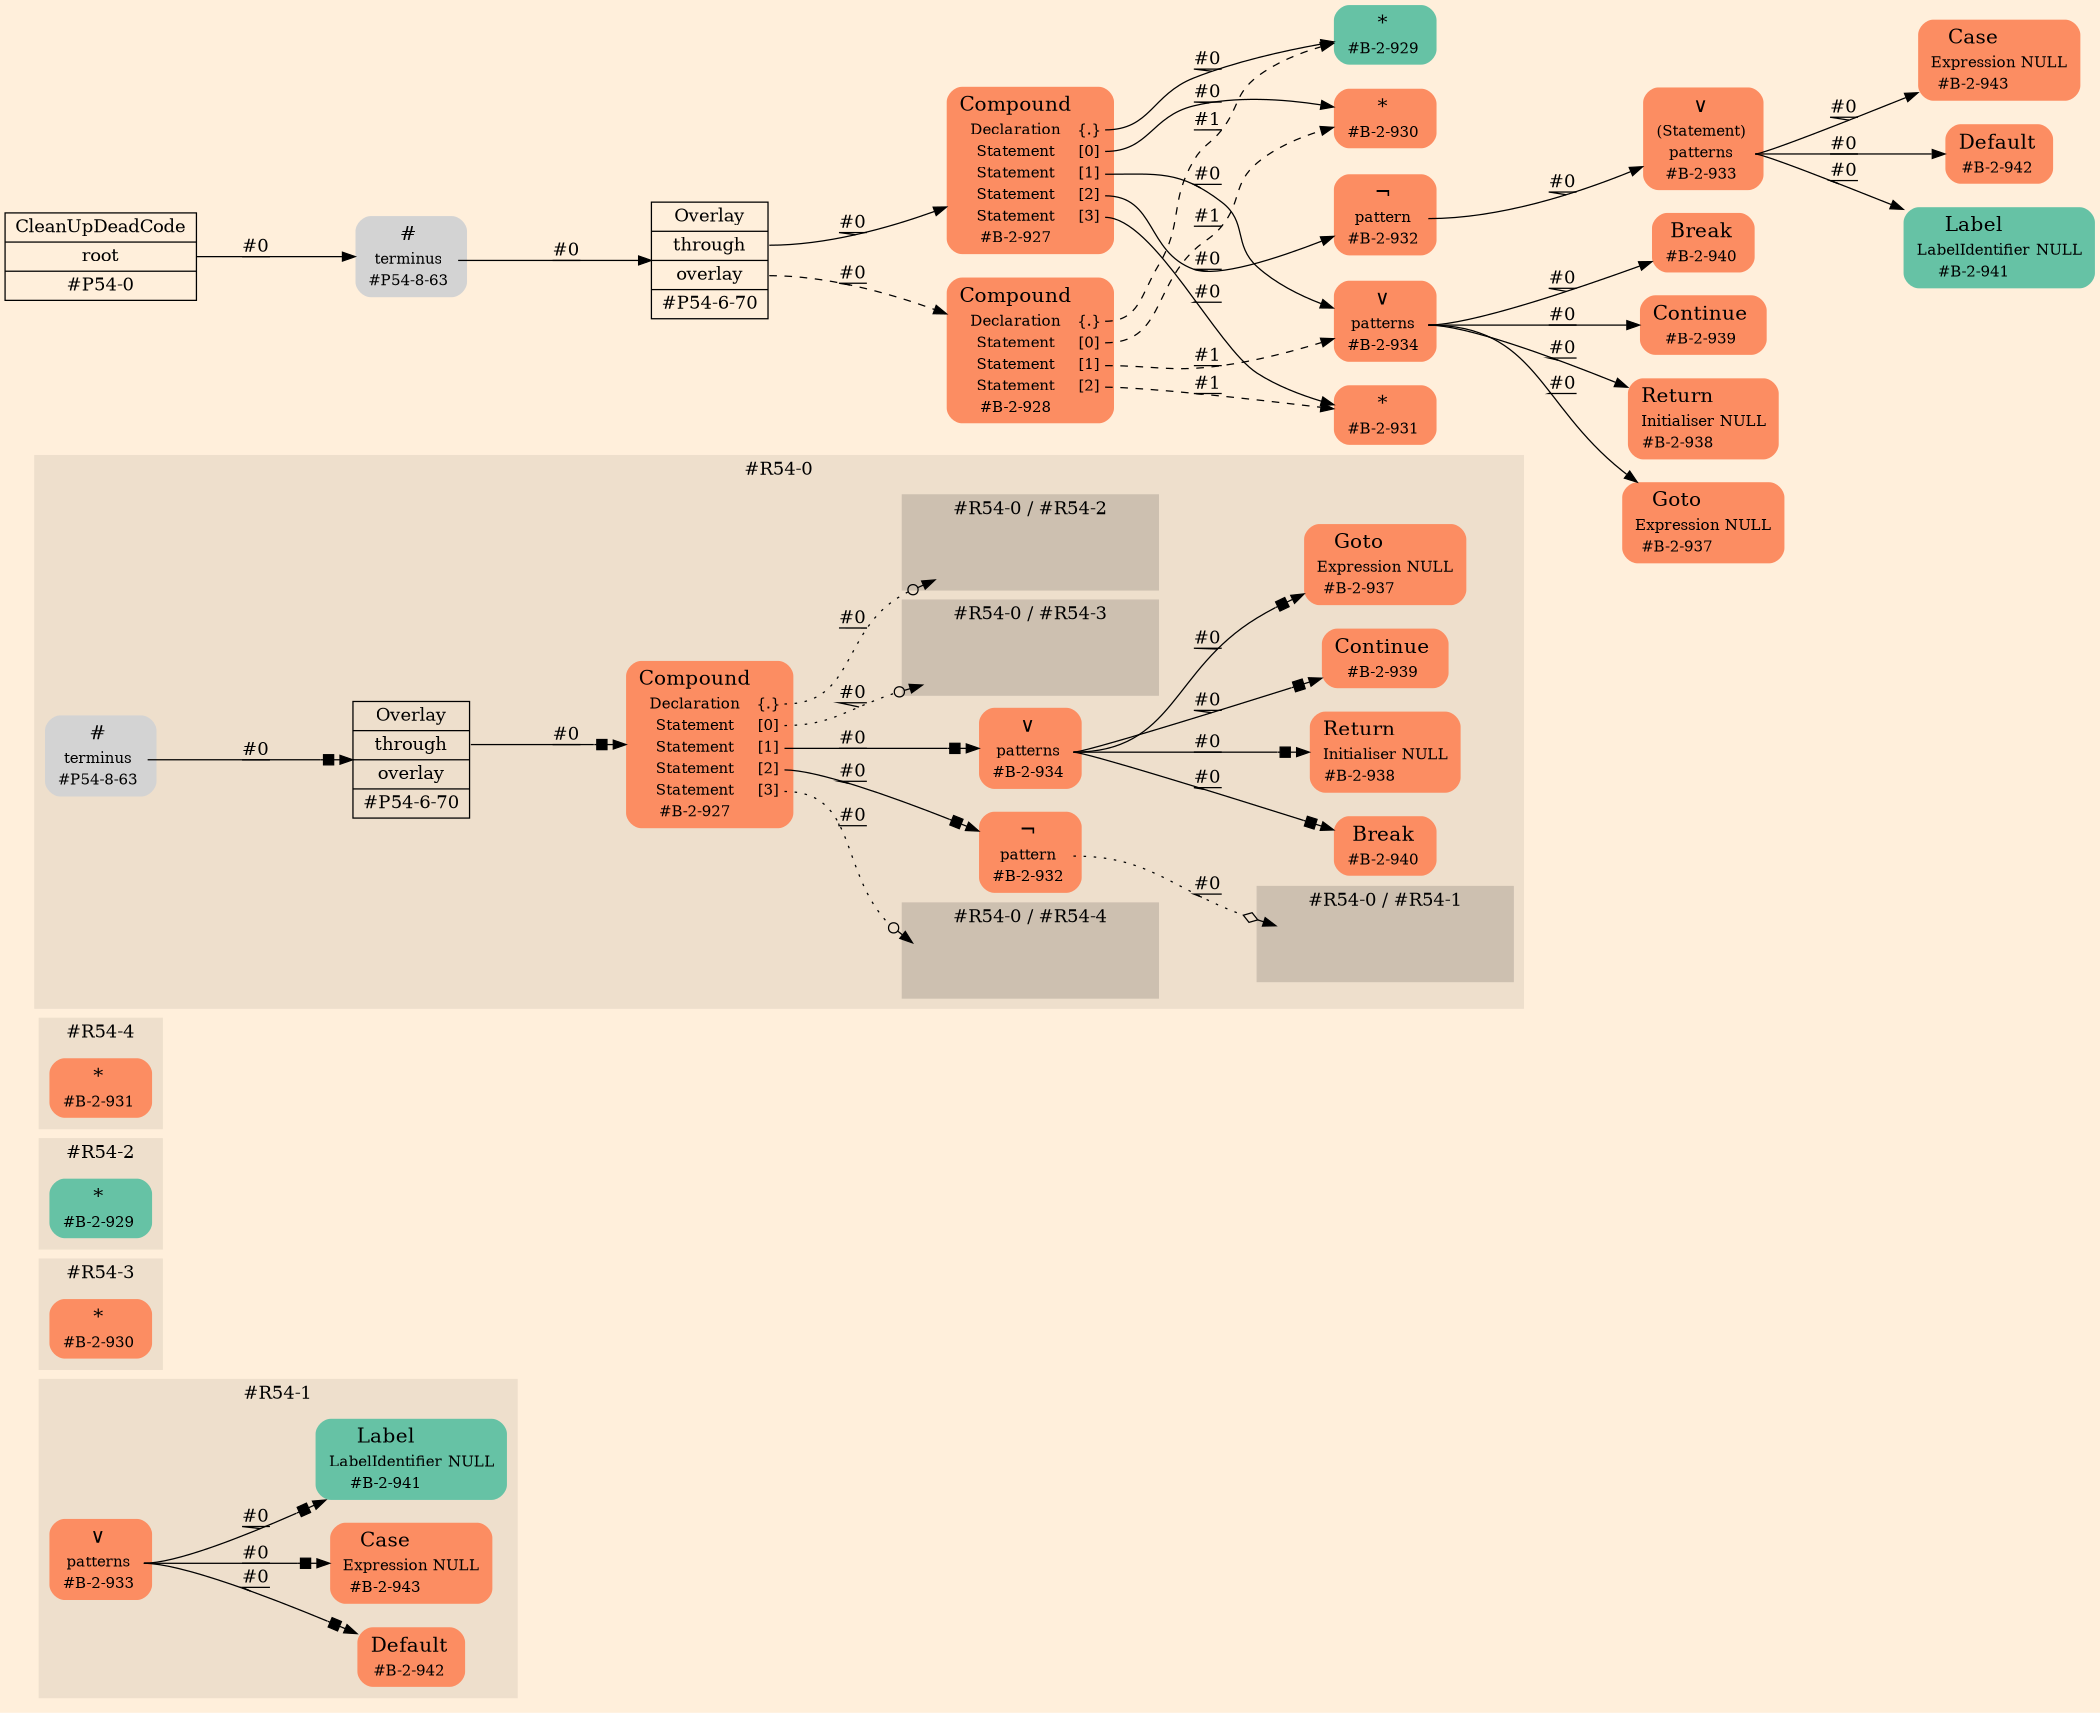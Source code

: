 digraph Inferno {
graph [
    rankdir = "LR"
    ranksep = 1.0
    size = "14,20"
    bgcolor = antiquewhite1
    color = black
    fontcolor = black
];
node [
];

// -------------------- figure #R54-1 --------------------
subgraph "cluster#R54-1" {
    label = "#R54-1"
    style = "filled"
    color = antiquewhite2
    "#R54-1 / #B-2-941" [
        shape = "plaintext"
        fillcolor = "/set28/1"
        label = <<TABLE BORDER="0" CELLBORDER="0" CELLSPACING="0">
         <TR><TD><FONT POINT-SIZE="16.0">Label</FONT></TD><TD></TD></TR>
         <TR><TD>LabelIdentifier</TD><TD PORT="port0">NULL</TD></TR>
         <TR><TD>#B-2-941</TD><TD PORT="port1"></TD></TR>
        </TABLE>>
        style = "rounded,filled"
        fontsize = "12"
    ];
    
    "#R54-1 / #B-2-942" [
        shape = "plaintext"
        fillcolor = "/set28/2"
        label = <<TABLE BORDER="0" CELLBORDER="0" CELLSPACING="0">
         <TR><TD><FONT POINT-SIZE="16.0">Default</FONT></TD><TD></TD></TR>
         <TR><TD>#B-2-942</TD><TD PORT="port0"></TD></TR>
        </TABLE>>
        style = "rounded,filled"
        fontsize = "12"
    ];
    
    "#R54-1 / #B-2-933" [
        shape = "plaintext"
        fillcolor = "/set28/2"
        label = <<TABLE BORDER="0" CELLBORDER="0" CELLSPACING="0">
         <TR><TD><FONT POINT-SIZE="16.0">∨</FONT></TD><TD></TD></TR>
         <TR><TD>patterns</TD><TD PORT="port0"></TD></TR>
         <TR><TD>#B-2-933</TD><TD PORT="port1"></TD></TR>
        </TABLE>>
        style = "rounded,filled"
        fontsize = "12"
    ];
    
    "#R54-1 / #B-2-943" [
        shape = "plaintext"
        fillcolor = "/set28/2"
        label = <<TABLE BORDER="0" CELLBORDER="0" CELLSPACING="0">
         <TR><TD><FONT POINT-SIZE="16.0">Case</FONT></TD><TD></TD></TR>
         <TR><TD>Expression</TD><TD PORT="port0">NULL</TD></TR>
         <TR><TD>#B-2-943</TD><TD PORT="port1"></TD></TR>
        </TABLE>>
        style = "rounded,filled"
        fontsize = "12"
    ];
    
}


// -------------------- figure #R54-3 --------------------
subgraph "cluster#R54-3" {
    label = "#R54-3"
    style = "filled"
    color = antiquewhite2
    "#R54-3 / #B-2-930" [
        shape = "plaintext"
        fillcolor = "/set28/2"
        label = <<TABLE BORDER="0" CELLBORDER="0" CELLSPACING="0">
         <TR><TD><FONT POINT-SIZE="16.0">*</FONT></TD><TD></TD></TR>
         <TR><TD>#B-2-930</TD><TD PORT="port0"></TD></TR>
        </TABLE>>
        style = "rounded,filled"
        fontsize = "12"
    ];
    
}


// -------------------- figure #R54-2 --------------------
subgraph "cluster#R54-2" {
    label = "#R54-2"
    style = "filled"
    color = antiquewhite2
    "#R54-2 / #B-2-929" [
        shape = "plaintext"
        fillcolor = "/set28/1"
        label = <<TABLE BORDER="0" CELLBORDER="0" CELLSPACING="0">
         <TR><TD><FONT POINT-SIZE="16.0">*</FONT></TD><TD></TD></TR>
         <TR><TD>#B-2-929</TD><TD PORT="port0"></TD></TR>
        </TABLE>>
        style = "rounded,filled"
        fontsize = "12"
    ];
    
}


// -------------------- figure #R54-4 --------------------
subgraph "cluster#R54-4" {
    label = "#R54-4"
    style = "filled"
    color = antiquewhite2
    "#R54-4 / #B-2-931" [
        shape = "plaintext"
        fillcolor = "/set28/2"
        label = <<TABLE BORDER="0" CELLBORDER="0" CELLSPACING="0">
         <TR><TD><FONT POINT-SIZE="16.0">*</FONT></TD><TD></TD></TR>
         <TR><TD>#B-2-931</TD><TD PORT="port0"></TD></TR>
        </TABLE>>
        style = "rounded,filled"
        fontsize = "12"
    ];
    
}


// -------------------- figure #R54-0 --------------------
subgraph "cluster#R54-0" {
    label = "#R54-0"
    style = "filled"
    color = antiquewhite2
    "#R54-0 / #B-2-932" [
        shape = "plaintext"
        fillcolor = "/set28/2"
        label = <<TABLE BORDER="0" CELLBORDER="0" CELLSPACING="0">
         <TR><TD><FONT POINT-SIZE="16.0">¬</FONT></TD><TD></TD></TR>
         <TR><TD>pattern</TD><TD PORT="port0"></TD></TR>
         <TR><TD>#B-2-932</TD><TD PORT="port1"></TD></TR>
        </TABLE>>
        style = "rounded,filled"
        fontsize = "12"
    ];
    
    "#R54-0 / #B-2-938" [
        shape = "plaintext"
        fillcolor = "/set28/2"
        label = <<TABLE BORDER="0" CELLBORDER="0" CELLSPACING="0">
         <TR><TD><FONT POINT-SIZE="16.0">Return</FONT></TD><TD></TD></TR>
         <TR><TD>Initialiser</TD><TD PORT="port0">NULL</TD></TR>
         <TR><TD>#B-2-938</TD><TD PORT="port1"></TD></TR>
        </TABLE>>
        style = "rounded,filled"
        fontsize = "12"
    ];
    
    "#R54-0 / #B-2-939" [
        shape = "plaintext"
        fillcolor = "/set28/2"
        label = <<TABLE BORDER="0" CELLBORDER="0" CELLSPACING="0">
         <TR><TD><FONT POINT-SIZE="16.0">Continue</FONT></TD><TD></TD></TR>
         <TR><TD>#B-2-939</TD><TD PORT="port0"></TD></TR>
        </TABLE>>
        style = "rounded,filled"
        fontsize = "12"
    ];
    
    "#R54-0 / #B-2-937" [
        shape = "plaintext"
        fillcolor = "/set28/2"
        label = <<TABLE BORDER="0" CELLBORDER="0" CELLSPACING="0">
         <TR><TD><FONT POINT-SIZE="16.0">Goto</FONT></TD><TD></TD></TR>
         <TR><TD>Expression</TD><TD PORT="port0">NULL</TD></TR>
         <TR><TD>#B-2-937</TD><TD PORT="port1"></TD></TR>
        </TABLE>>
        style = "rounded,filled"
        fontsize = "12"
    ];
    
    "#R54-0 / #P54-6-70" [
        shape = "record"
        fillcolor = antiquewhite2
        label = "<fixed> Overlay | <port0> through | <port1> overlay | <port2> #P54-6-70"
        style = "filled"
        fontsize = "14"
        color = black
        fontcolor = black
    ];
    
    "#R54-0 / #P54-8-63" [
        shape = "plaintext"
        label = <<TABLE BORDER="0" CELLBORDER="0" CELLSPACING="0">
         <TR><TD><FONT POINT-SIZE="16.0">#</FONT></TD><TD></TD></TR>
         <TR><TD>terminus</TD><TD PORT="port0"></TD></TR>
         <TR><TD>#P54-8-63</TD><TD PORT="port1"></TD></TR>
        </TABLE>>
        style = "rounded,filled"
        fontsize = "12"
    ];
    
    "#R54-0 / #B-2-927" [
        shape = "plaintext"
        fillcolor = "/set28/2"
        label = <<TABLE BORDER="0" CELLBORDER="0" CELLSPACING="0">
         <TR><TD><FONT POINT-SIZE="16.0">Compound</FONT></TD><TD></TD></TR>
         <TR><TD>Declaration</TD><TD PORT="port0">{.}</TD></TR>
         <TR><TD>Statement</TD><TD PORT="port1">[0]</TD></TR>
         <TR><TD>Statement</TD><TD PORT="port2">[1]</TD></TR>
         <TR><TD>Statement</TD><TD PORT="port3">[2]</TD></TR>
         <TR><TD>Statement</TD><TD PORT="port4">[3]</TD></TR>
         <TR><TD>#B-2-927</TD><TD PORT="port5"></TD></TR>
        </TABLE>>
        style = "rounded,filled"
        fontsize = "12"
    ];
    
    "#R54-0 / #B-2-934" [
        shape = "plaintext"
        fillcolor = "/set28/2"
        label = <<TABLE BORDER="0" CELLBORDER="0" CELLSPACING="0">
         <TR><TD><FONT POINT-SIZE="16.0">∨</FONT></TD><TD></TD></TR>
         <TR><TD>patterns</TD><TD PORT="port0"></TD></TR>
         <TR><TD>#B-2-934</TD><TD PORT="port1"></TD></TR>
        </TABLE>>
        style = "rounded,filled"
        fontsize = "12"
    ];
    
    "#R54-0 / #B-2-940" [
        shape = "plaintext"
        fillcolor = "/set28/2"
        label = <<TABLE BORDER="0" CELLBORDER="0" CELLSPACING="0">
         <TR><TD><FONT POINT-SIZE="16.0">Break</FONT></TD><TD></TD></TR>
         <TR><TD>#B-2-940</TD><TD PORT="port0"></TD></TR>
        </TABLE>>
        style = "rounded,filled"
        fontsize = "12"
    ];
    
    subgraph "cluster#R54-0 / #R54-4" {
        label = "#R54-0 / #R54-4"
        style = "filled"
        color = antiquewhite3
        "#R54-0 / #0 / #B-2-931" [
            shape = "none"
            style = "invisible"
        ];
        
    }
    
    subgraph "cluster#R54-0 / #R54-2" {
        label = "#R54-0 / #R54-2"
        style = "filled"
        color = antiquewhite3
        "#R54-0 / #0 / #B-2-929" [
            shape = "none"
            style = "invisible"
        ];
        
    }
    
    subgraph "cluster#R54-0 / #R54-3" {
        label = "#R54-0 / #R54-3"
        style = "filled"
        color = antiquewhite3
        "#R54-0 / #0 / #B-2-930" [
            shape = "none"
            style = "invisible"
        ];
        
    }
    
    subgraph "cluster#R54-0 / #R54-1" {
        label = "#R54-0 / #R54-1"
        style = "filled"
        color = antiquewhite3
        "#R54-0 / #0 / #B-2-933" [
            shape = "none"
            style = "invisible"
        ];
        
    }
    
}


// -------------------- transformation figure --------------------
"CR#P54-0" [
    shape = "record"
    fillcolor = antiquewhite1
    label = "<fixed> CleanUpDeadCode | <port0> root | <port1> #P54-0"
    style = "filled"
    fontsize = "14"
    color = black
    fontcolor = black
];

"#P54-8-63" [
    shape = "plaintext"
    label = <<TABLE BORDER="0" CELLBORDER="0" CELLSPACING="0">
     <TR><TD><FONT POINT-SIZE="16.0">#</FONT></TD><TD></TD></TR>
     <TR><TD>terminus</TD><TD PORT="port0"></TD></TR>
     <TR><TD>#P54-8-63</TD><TD PORT="port1"></TD></TR>
    </TABLE>>
    style = "rounded,filled"
    fontsize = "12"
];

"#P54-6-70" [
    shape = "record"
    fillcolor = antiquewhite1
    label = "<fixed> Overlay | <port0> through | <port1> overlay | <port2> #P54-6-70"
    style = "filled"
    fontsize = "14"
    color = black
    fontcolor = black
];

"#B-2-927" [
    shape = "plaintext"
    fillcolor = "/set28/2"
    label = <<TABLE BORDER="0" CELLBORDER="0" CELLSPACING="0">
     <TR><TD><FONT POINT-SIZE="16.0">Compound</FONT></TD><TD></TD></TR>
     <TR><TD>Declaration</TD><TD PORT="port0">{.}</TD></TR>
     <TR><TD>Statement</TD><TD PORT="port1">[0]</TD></TR>
     <TR><TD>Statement</TD><TD PORT="port2">[1]</TD></TR>
     <TR><TD>Statement</TD><TD PORT="port3">[2]</TD></TR>
     <TR><TD>Statement</TD><TD PORT="port4">[3]</TD></TR>
     <TR><TD>#B-2-927</TD><TD PORT="port5"></TD></TR>
    </TABLE>>
    style = "rounded,filled"
    fontsize = "12"
];

"#B-2-929" [
    shape = "plaintext"
    fillcolor = "/set28/1"
    label = <<TABLE BORDER="0" CELLBORDER="0" CELLSPACING="0">
     <TR><TD><FONT POINT-SIZE="16.0">*</FONT></TD><TD></TD></TR>
     <TR><TD>#B-2-929</TD><TD PORT="port0"></TD></TR>
    </TABLE>>
    style = "rounded,filled"
    fontsize = "12"
];

"#B-2-930" [
    shape = "plaintext"
    fillcolor = "/set28/2"
    label = <<TABLE BORDER="0" CELLBORDER="0" CELLSPACING="0">
     <TR><TD><FONT POINT-SIZE="16.0">*</FONT></TD><TD></TD></TR>
     <TR><TD>#B-2-930</TD><TD PORT="port0"></TD></TR>
    </TABLE>>
    style = "rounded,filled"
    fontsize = "12"
];

"#B-2-934" [
    shape = "plaintext"
    fillcolor = "/set28/2"
    label = <<TABLE BORDER="0" CELLBORDER="0" CELLSPACING="0">
     <TR><TD><FONT POINT-SIZE="16.0">∨</FONT></TD><TD></TD></TR>
     <TR><TD>patterns</TD><TD PORT="port0"></TD></TR>
     <TR><TD>#B-2-934</TD><TD PORT="port1"></TD></TR>
    </TABLE>>
    style = "rounded,filled"
    fontsize = "12"
];

"#B-2-940" [
    shape = "plaintext"
    fillcolor = "/set28/2"
    label = <<TABLE BORDER="0" CELLBORDER="0" CELLSPACING="0">
     <TR><TD><FONT POINT-SIZE="16.0">Break</FONT></TD><TD></TD></TR>
     <TR><TD>#B-2-940</TD><TD PORT="port0"></TD></TR>
    </TABLE>>
    style = "rounded,filled"
    fontsize = "12"
];

"#B-2-939" [
    shape = "plaintext"
    fillcolor = "/set28/2"
    label = <<TABLE BORDER="0" CELLBORDER="0" CELLSPACING="0">
     <TR><TD><FONT POINT-SIZE="16.0">Continue</FONT></TD><TD></TD></TR>
     <TR><TD>#B-2-939</TD><TD PORT="port0"></TD></TR>
    </TABLE>>
    style = "rounded,filled"
    fontsize = "12"
];

"#B-2-938" [
    shape = "plaintext"
    fillcolor = "/set28/2"
    label = <<TABLE BORDER="0" CELLBORDER="0" CELLSPACING="0">
     <TR><TD><FONT POINT-SIZE="16.0">Return</FONT></TD><TD></TD></TR>
     <TR><TD>Initialiser</TD><TD PORT="port0">NULL</TD></TR>
     <TR><TD>#B-2-938</TD><TD PORT="port1"></TD></TR>
    </TABLE>>
    style = "rounded,filled"
    fontsize = "12"
];

"#B-2-937" [
    shape = "plaintext"
    fillcolor = "/set28/2"
    label = <<TABLE BORDER="0" CELLBORDER="0" CELLSPACING="0">
     <TR><TD><FONT POINT-SIZE="16.0">Goto</FONT></TD><TD></TD></TR>
     <TR><TD>Expression</TD><TD PORT="port0">NULL</TD></TR>
     <TR><TD>#B-2-937</TD><TD PORT="port1"></TD></TR>
    </TABLE>>
    style = "rounded,filled"
    fontsize = "12"
];

"#B-2-932" [
    shape = "plaintext"
    fillcolor = "/set28/2"
    label = <<TABLE BORDER="0" CELLBORDER="0" CELLSPACING="0">
     <TR><TD><FONT POINT-SIZE="16.0">¬</FONT></TD><TD></TD></TR>
     <TR><TD>pattern</TD><TD PORT="port0"></TD></TR>
     <TR><TD>#B-2-932</TD><TD PORT="port1"></TD></TR>
    </TABLE>>
    style = "rounded,filled"
    fontsize = "12"
];

"#B-2-933" [
    shape = "plaintext"
    fillcolor = "/set28/2"
    label = <<TABLE BORDER="0" CELLBORDER="0" CELLSPACING="0">
     <TR><TD><FONT POINT-SIZE="16.0">∨</FONT></TD><TD></TD></TR>
     <TR><TD>(Statement)</TD><TD PORT="port0"></TD></TR>
     <TR><TD>patterns</TD><TD PORT="port1"></TD></TR>
     <TR><TD>#B-2-933</TD><TD PORT="port2"></TD></TR>
    </TABLE>>
    style = "rounded,filled"
    fontsize = "12"
];

"#B-2-943" [
    shape = "plaintext"
    fillcolor = "/set28/2"
    label = <<TABLE BORDER="0" CELLBORDER="0" CELLSPACING="0">
     <TR><TD><FONT POINT-SIZE="16.0">Case</FONT></TD><TD></TD></TR>
     <TR><TD>Expression</TD><TD PORT="port0">NULL</TD></TR>
     <TR><TD>#B-2-943</TD><TD PORT="port1"></TD></TR>
    </TABLE>>
    style = "rounded,filled"
    fontsize = "12"
];

"#B-2-942" [
    shape = "plaintext"
    fillcolor = "/set28/2"
    label = <<TABLE BORDER="0" CELLBORDER="0" CELLSPACING="0">
     <TR><TD><FONT POINT-SIZE="16.0">Default</FONT></TD><TD></TD></TR>
     <TR><TD>#B-2-942</TD><TD PORT="port0"></TD></TR>
    </TABLE>>
    style = "rounded,filled"
    fontsize = "12"
];

"#B-2-941" [
    shape = "plaintext"
    fillcolor = "/set28/1"
    label = <<TABLE BORDER="0" CELLBORDER="0" CELLSPACING="0">
     <TR><TD><FONT POINT-SIZE="16.0">Label</FONT></TD><TD></TD></TR>
     <TR><TD>LabelIdentifier</TD><TD PORT="port0">NULL</TD></TR>
     <TR><TD>#B-2-941</TD><TD PORT="port1"></TD></TR>
    </TABLE>>
    style = "rounded,filled"
    fontsize = "12"
];

"#B-2-931" [
    shape = "plaintext"
    fillcolor = "/set28/2"
    label = <<TABLE BORDER="0" CELLBORDER="0" CELLSPACING="0">
     <TR><TD><FONT POINT-SIZE="16.0">*</FONT></TD><TD></TD></TR>
     <TR><TD>#B-2-931</TD><TD PORT="port0"></TD></TR>
    </TABLE>>
    style = "rounded,filled"
    fontsize = "12"
];

"#B-2-928" [
    shape = "plaintext"
    fillcolor = "/set28/2"
    label = <<TABLE BORDER="0" CELLBORDER="0" CELLSPACING="0">
     <TR><TD><FONT POINT-SIZE="16.0">Compound</FONT></TD><TD></TD></TR>
     <TR><TD>Declaration</TD><TD PORT="port0">{.}</TD></TR>
     <TR><TD>Statement</TD><TD PORT="port1">[0]</TD></TR>
     <TR><TD>Statement</TD><TD PORT="port2">[1]</TD></TR>
     <TR><TD>Statement</TD><TD PORT="port3">[2]</TD></TR>
     <TR><TD>#B-2-928</TD><TD PORT="port4"></TD></TR>
    </TABLE>>
    style = "rounded,filled"
    fontsize = "12"
];


// -------------------- links --------------------
// links for block CR#P54-0
"CR#P54-0":port0 -> "#P54-8-63" [
    style="solid"
    label = "#0"
    decorate = true
    color = black
    fontcolor = black
];

// links for block #P54-8-63
"#P54-8-63":port0 -> "#P54-6-70" [
    style="solid"
    label = "#0"
    decorate = true
    color = black
    fontcolor = black
];

// links for block #P54-6-70
"#P54-6-70":port0 -> "#B-2-927" [
    style="solid"
    label = "#0"
    decorate = true
    color = black
    fontcolor = black
];

"#P54-6-70":port1 -> "#B-2-928" [
    style="dashed"
    label = "#0"
    decorate = true
    color = black
    fontcolor = black
];

// links for block #B-2-927
"#B-2-927":port0 -> "#B-2-929" [
    style="solid"
    label = "#0"
    decorate = true
    color = black
    fontcolor = black
];

"#B-2-927":port1 -> "#B-2-930" [
    style="solid"
    label = "#0"
    decorate = true
    color = black
    fontcolor = black
];

"#B-2-927":port2 -> "#B-2-934" [
    style="solid"
    label = "#0"
    decorate = true
    color = black
    fontcolor = black
];

"#B-2-927":port3 -> "#B-2-932" [
    style="solid"
    label = "#0"
    decorate = true
    color = black
    fontcolor = black
];

"#B-2-927":port4 -> "#B-2-931" [
    style="solid"
    label = "#0"
    decorate = true
    color = black
    fontcolor = black
];

// links for block #B-2-929
// links for block #B-2-930
// links for block #B-2-934
"#B-2-934":port0 -> "#B-2-940" [
    style="solid"
    label = "#0"
    decorate = true
    color = black
    fontcolor = black
];

"#B-2-934":port0 -> "#B-2-939" [
    style="solid"
    label = "#0"
    decorate = true
    color = black
    fontcolor = black
];

"#B-2-934":port0 -> "#B-2-938" [
    style="solid"
    label = "#0"
    decorate = true
    color = black
    fontcolor = black
];

"#B-2-934":port0 -> "#B-2-937" [
    style="solid"
    label = "#0"
    decorate = true
    color = black
    fontcolor = black
];

// links for block #B-2-940
// links for block #B-2-939
// links for block #B-2-938
// links for block #B-2-937
// links for block #B-2-932
"#B-2-932":port0 -> "#B-2-933" [
    style="solid"
    label = "#0"
    decorate = true
    color = black
    fontcolor = black
];

// links for block #B-2-933
"#B-2-933":port1 -> "#B-2-943" [
    style="solid"
    label = "#0"
    decorate = true
    color = black
    fontcolor = black
];

"#B-2-933":port1 -> "#B-2-942" [
    style="solid"
    label = "#0"
    decorate = true
    color = black
    fontcolor = black
];

"#B-2-933":port1 -> "#B-2-941" [
    style="solid"
    label = "#0"
    decorate = true
    color = black
    fontcolor = black
];

// links for block #B-2-943
// links for block #B-2-942
// links for block #B-2-941
// links for block #B-2-931
// links for block #B-2-928
"#B-2-928":port0 -> "#B-2-929" [
    style="dashed"
    label = "#1"
    decorate = true
    color = black
    fontcolor = black
];

"#B-2-928":port1 -> "#B-2-930" [
    style="dashed"
    label = "#1"
    decorate = true
    color = black
    fontcolor = black
];

"#B-2-928":port2 -> "#B-2-934" [
    style="dashed"
    label = "#1"
    decorate = true
    color = black
    fontcolor = black
];

"#B-2-928":port3 -> "#B-2-931" [
    style="dashed"
    label = "#1"
    decorate = true
    color = black
    fontcolor = black
];

// links for block #R54-0 / #B-2-932
"#R54-0 / #B-2-932":port0 -> "#R54-0 / #0 / #B-2-933" [
    style="dotted"
    arrowhead="normalnoneodiamond"
    label = "#0"
    decorate = true
    color = black
    fontcolor = black
];

// links for block #R54-0 / #B-2-938
// links for block #R54-0 / #B-2-939
// links for block #R54-0 / #B-2-937
// links for block #R54-0 / #P54-6-70
"#R54-0 / #P54-6-70":port0 -> "#R54-0 / #B-2-927" [
    style="solid"
    arrowhead="normalnonebox"
    label = "#0"
    decorate = true
    color = black
    fontcolor = black
];

// links for block #R54-0 / #P54-8-63
"#R54-0 / #P54-8-63":port0 -> "#R54-0 / #P54-6-70" [
    style="solid"
    arrowhead="normalnonebox"
    label = "#0"
    decorate = true
    color = black
    fontcolor = black
];

// links for block #R54-0 / #B-2-927
"#R54-0 / #B-2-927":port0 -> "#R54-0 / #0 / #B-2-929" [
    style="dotted"
    arrowhead="normalnoneodot"
    label = "#0"
    decorate = true
    color = black
    fontcolor = black
];

"#R54-0 / #B-2-927":port1 -> "#R54-0 / #0 / #B-2-930" [
    style="dotted"
    arrowhead="normalnoneodot"
    label = "#0"
    decorate = true
    color = black
    fontcolor = black
];

"#R54-0 / #B-2-927":port2 -> "#R54-0 / #B-2-934" [
    style="solid"
    arrowhead="normalnonebox"
    label = "#0"
    decorate = true
    color = black
    fontcolor = black
];

"#R54-0 / #B-2-927":port3 -> "#R54-0 / #B-2-932" [
    style="solid"
    arrowhead="normalnonebox"
    label = "#0"
    decorate = true
    color = black
    fontcolor = black
];

"#R54-0 / #B-2-927":port4 -> "#R54-0 / #0 / #B-2-931" [
    style="dotted"
    arrowhead="normalnoneodot"
    label = "#0"
    decorate = true
    color = black
    fontcolor = black
];

// links for block #R54-0 / #B-2-934
"#R54-0 / #B-2-934":port0 -> "#R54-0 / #B-2-940" [
    style="solid"
    arrowhead="normalnonebox"
    label = "#0"
    decorate = true
    color = black
    fontcolor = black
];

"#R54-0 / #B-2-934":port0 -> "#R54-0 / #B-2-939" [
    style="solid"
    arrowhead="normalnonebox"
    label = "#0"
    decorate = true
    color = black
    fontcolor = black
];

"#R54-0 / #B-2-934":port0 -> "#R54-0 / #B-2-938" [
    style="solid"
    arrowhead="normalnonebox"
    label = "#0"
    decorate = true
    color = black
    fontcolor = black
];

"#R54-0 / #B-2-934":port0 -> "#R54-0 / #B-2-937" [
    style="solid"
    arrowhead="normalnonebox"
    label = "#0"
    decorate = true
    color = black
    fontcolor = black
];

// links for block #R54-0 / #B-2-940
// links for block #R54-0 / #0 / #B-2-931
// links for block #R54-0 / #0 / #B-2-929
// links for block #R54-0 / #0 / #B-2-930
// links for block #R54-0 / #0 / #B-2-933
// links for block #R54-4 / #B-2-931
// links for block #R54-2 / #B-2-929
// links for block #R54-3 / #B-2-930
// links for block #R54-1 / #B-2-941
// links for block #R54-1 / #B-2-942
// links for block #R54-1 / #B-2-933
"#R54-1 / #B-2-933":port0 -> "#R54-1 / #B-2-943" [
    style="solid"
    arrowhead="normalnonebox"
    label = "#0"
    decorate = true
    color = black
    fontcolor = black
];

"#R54-1 / #B-2-933":port0 -> "#R54-1 / #B-2-942" [
    style="solid"
    arrowhead="normalnonebox"
    label = "#0"
    decorate = true
    color = black
    fontcolor = black
];

"#R54-1 / #B-2-933":port0 -> "#R54-1 / #B-2-941" [
    style="solid"
    arrowhead="normalnonebox"
    label = "#0"
    decorate = true
    color = black
    fontcolor = black
];

// links for block #R54-1 / #B-2-943
}

